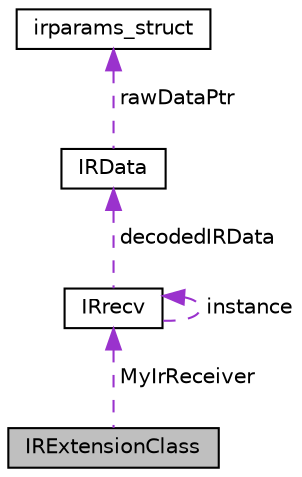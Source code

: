 digraph "IRExtensionClass"
{
 // LATEX_PDF_SIZE
  edge [fontname="Helvetica",fontsize="10",labelfontname="Helvetica",labelfontsize="10"];
  node [fontname="Helvetica",fontsize="10",shape=record];
  Node1 [label="IRExtensionClass",height=0.2,width=0.4,color="black", fillcolor="grey75", style="filled", fontcolor="black",tooltip=" "];
  Node2 -> Node1 [dir="back",color="darkorchid3",fontsize="10",style="dashed",label=" MyIrReceiver" ];
  Node2 [label="IRrecv",height=0.2,width=0.4,color="black", fillcolor="white", style="filled",URL="$classIRrecv.html",tooltip=" "];
  Node3 -> Node2 [dir="back",color="darkorchid3",fontsize="10",style="dashed",label=" decodedIRData" ];
  Node3 [label="IRData",height=0.2,width=0.4,color="black", fillcolor="white", style="filled",URL="$structIRData.html",tooltip=" "];
  Node4 -> Node3 [dir="back",color="darkorchid3",fontsize="10",style="dashed",label=" rawDataPtr" ];
  Node4 [label="irparams_struct",height=0.2,width=0.4,color="black", fillcolor="white", style="filled",URL="$structirparams__struct.html",tooltip=" "];
  Node2 -> Node2 [dir="back",color="darkorchid3",fontsize="10",style="dashed",label=" instance" ];
}
